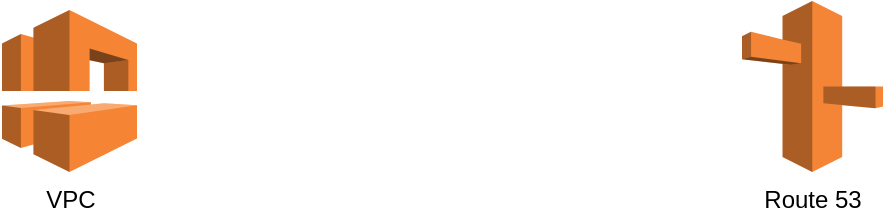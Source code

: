 <mxfile version="24.6.5" type="github">
  <diagram name="Page-1" id="eQ1a_ODBgbCXsYf-PQpj">
    <mxGraphModel dx="1434" dy="726" grid="1" gridSize="10" guides="1" tooltips="1" connect="1" arrows="1" fold="1" page="1" pageScale="1" pageWidth="850" pageHeight="1100" math="0" shadow="0">
      <root>
        <mxCell id="0" />
        <mxCell id="1" parent="0" />
        <mxCell id="SPHPJ2nwLC6dfPD92Xbz-2" value="VPC" style="outlineConnect=0;dashed=0;verticalLabelPosition=bottom;verticalAlign=top;align=center;html=1;shape=mxgraph.aws3.vpc;fillColor=#F58534;gradientColor=none;" vertex="1" parent="1">
          <mxGeometry x="200" y="190" width="67.5" height="81" as="geometry" />
        </mxCell>
        <mxCell id="SPHPJ2nwLC6dfPD92Xbz-3" value="Route 53" style="outlineConnect=0;dashed=0;verticalLabelPosition=bottom;verticalAlign=top;align=center;html=1;shape=mxgraph.aws3.route_53;fillColor=#F58536;gradientColor=none;" vertex="1" parent="1">
          <mxGeometry x="570" y="185.5" width="70.5" height="85.5" as="geometry" />
        </mxCell>
      </root>
    </mxGraphModel>
  </diagram>
</mxfile>
